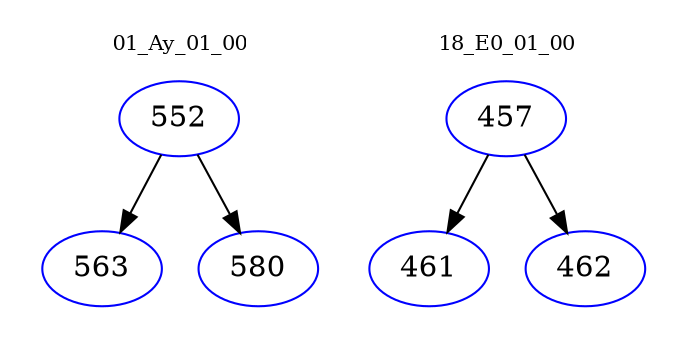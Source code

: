 digraph{
subgraph cluster_0 {
color = white
label = "01_Ay_01_00";
fontsize=10;
T0_552 [label="552", color="blue"]
T0_552 -> T0_563 [color="black"]
T0_563 [label="563", color="blue"]
T0_552 -> T0_580 [color="black"]
T0_580 [label="580", color="blue"]
}
subgraph cluster_1 {
color = white
label = "18_E0_01_00";
fontsize=10;
T1_457 [label="457", color="blue"]
T1_457 -> T1_461 [color="black"]
T1_461 [label="461", color="blue"]
T1_457 -> T1_462 [color="black"]
T1_462 [label="462", color="blue"]
}
}

